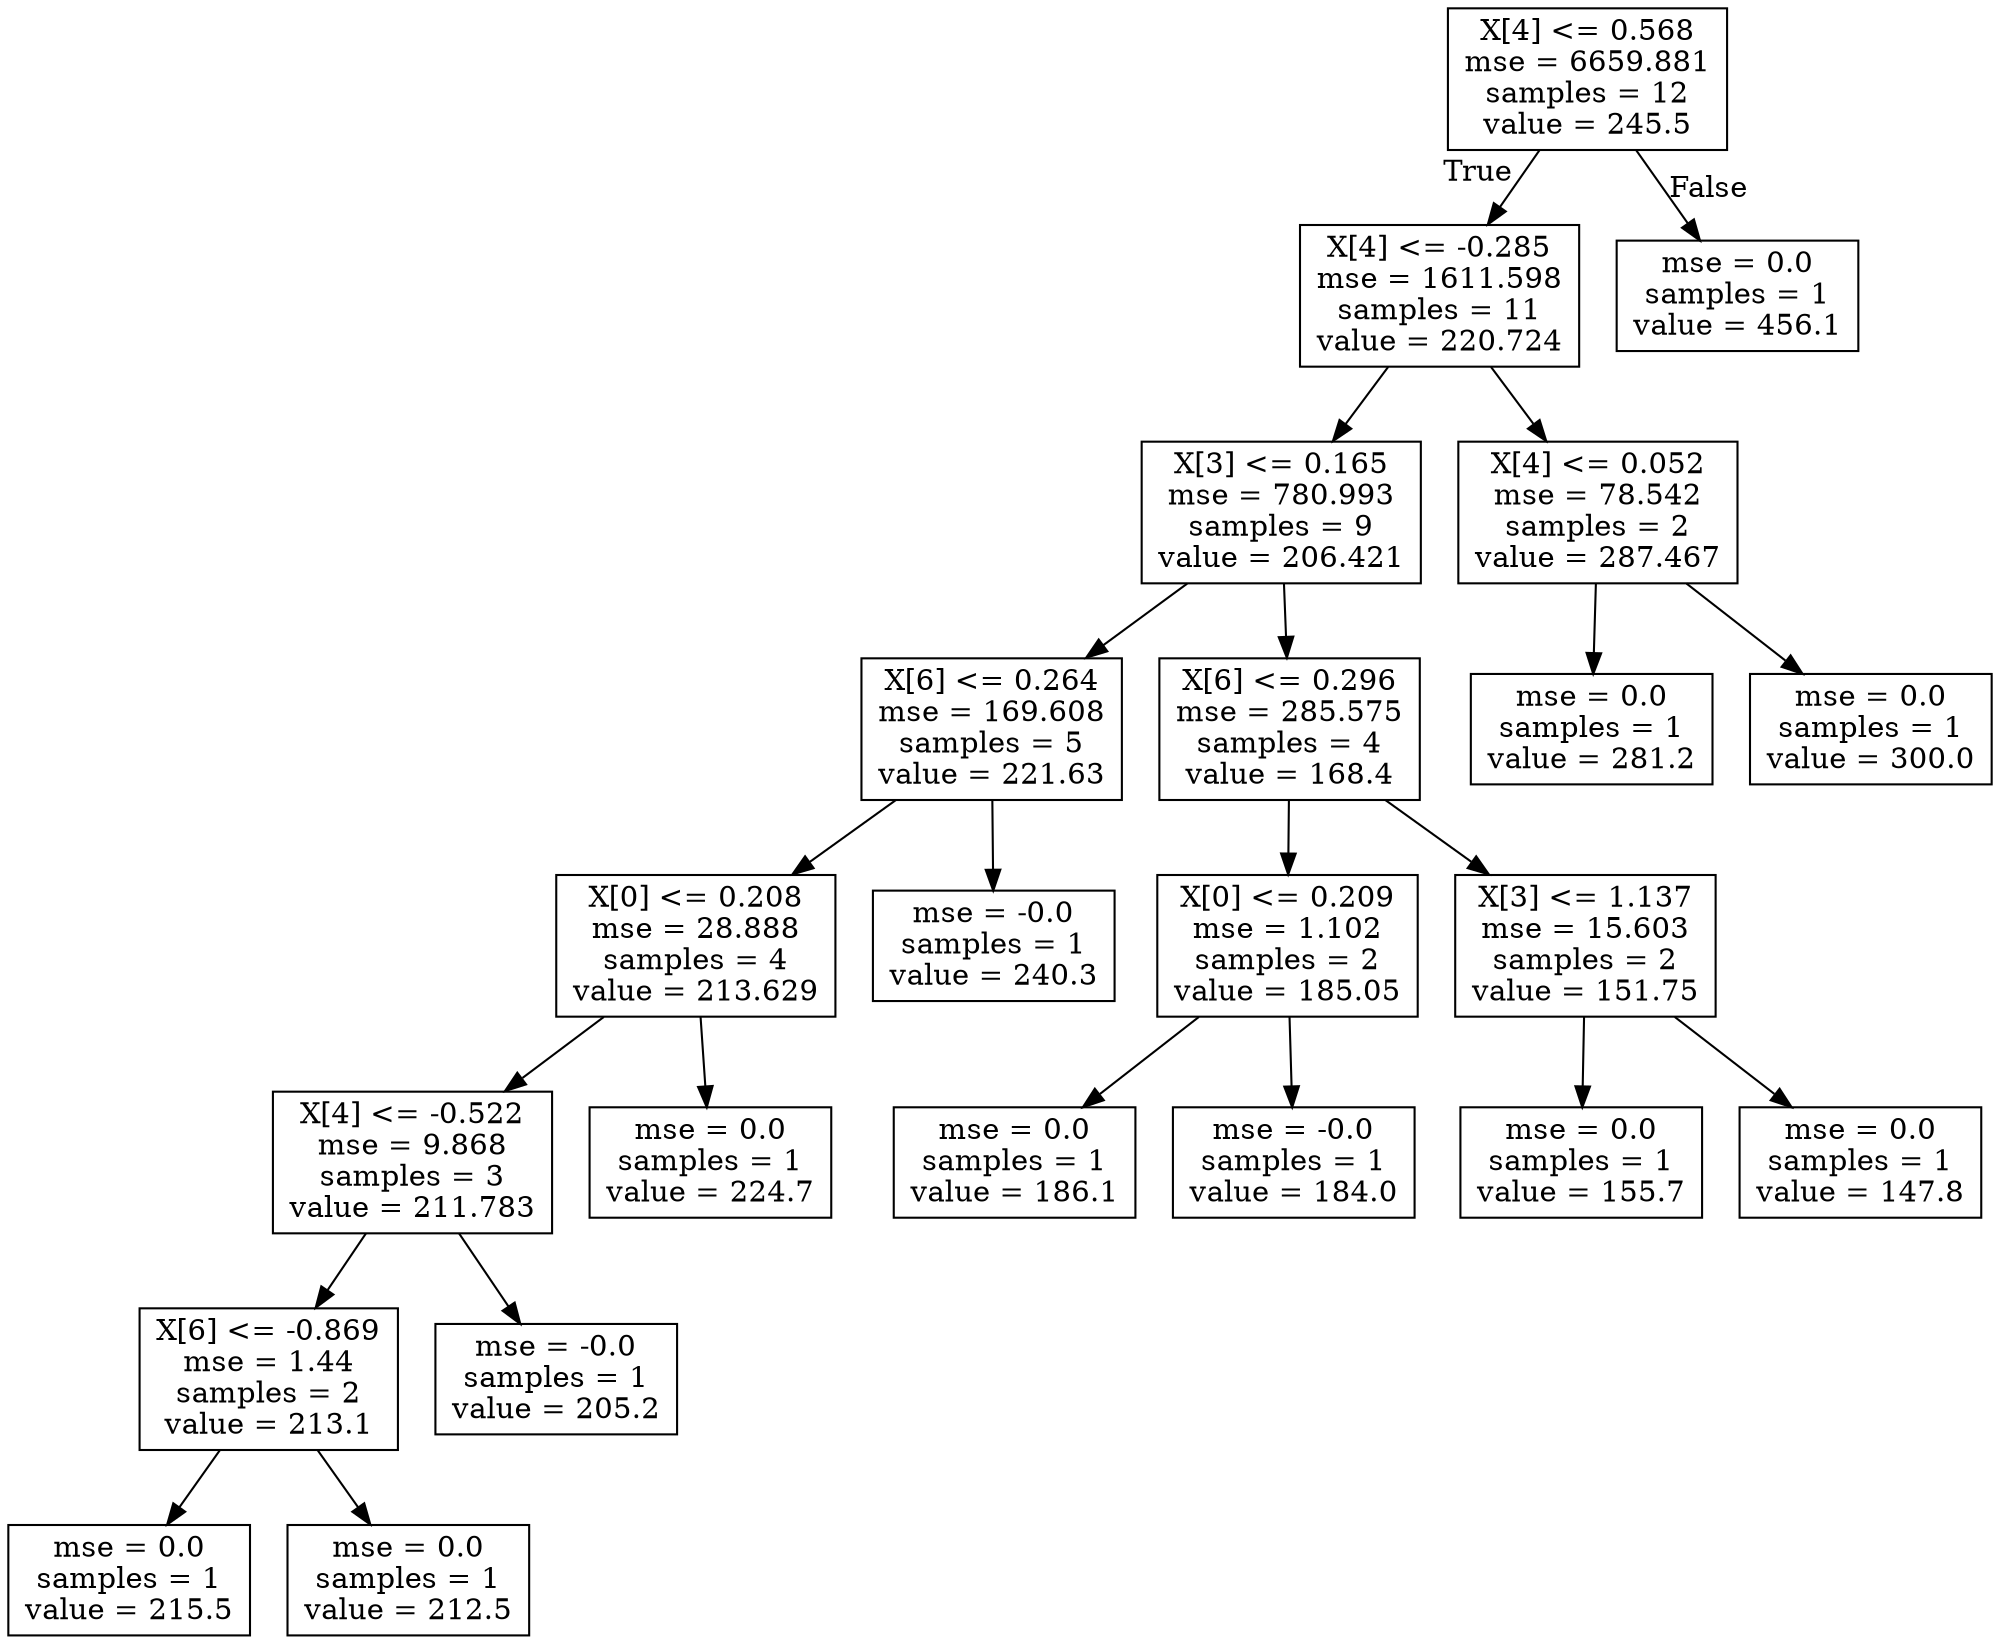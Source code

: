 digraph Tree {
node [shape=box] ;
0 [label="X[4] <= 0.568\nmse = 6659.881\nsamples = 12\nvalue = 245.5"] ;
1 [label="X[4] <= -0.285\nmse = 1611.598\nsamples = 11\nvalue = 220.724"] ;
0 -> 1 [labeldistance=2.5, labelangle=45, headlabel="True"] ;
2 [label="X[3] <= 0.165\nmse = 780.993\nsamples = 9\nvalue = 206.421"] ;
1 -> 2 ;
3 [label="X[6] <= 0.264\nmse = 169.608\nsamples = 5\nvalue = 221.63"] ;
2 -> 3 ;
4 [label="X[0] <= 0.208\nmse = 28.888\nsamples = 4\nvalue = 213.629"] ;
3 -> 4 ;
5 [label="X[4] <= -0.522\nmse = 9.868\nsamples = 3\nvalue = 211.783"] ;
4 -> 5 ;
6 [label="X[6] <= -0.869\nmse = 1.44\nsamples = 2\nvalue = 213.1"] ;
5 -> 6 ;
7 [label="mse = 0.0\nsamples = 1\nvalue = 215.5"] ;
6 -> 7 ;
8 [label="mse = 0.0\nsamples = 1\nvalue = 212.5"] ;
6 -> 8 ;
9 [label="mse = -0.0\nsamples = 1\nvalue = 205.2"] ;
5 -> 9 ;
10 [label="mse = 0.0\nsamples = 1\nvalue = 224.7"] ;
4 -> 10 ;
11 [label="mse = -0.0\nsamples = 1\nvalue = 240.3"] ;
3 -> 11 ;
12 [label="X[6] <= 0.296\nmse = 285.575\nsamples = 4\nvalue = 168.4"] ;
2 -> 12 ;
13 [label="X[0] <= 0.209\nmse = 1.102\nsamples = 2\nvalue = 185.05"] ;
12 -> 13 ;
14 [label="mse = 0.0\nsamples = 1\nvalue = 186.1"] ;
13 -> 14 ;
15 [label="mse = -0.0\nsamples = 1\nvalue = 184.0"] ;
13 -> 15 ;
16 [label="X[3] <= 1.137\nmse = 15.603\nsamples = 2\nvalue = 151.75"] ;
12 -> 16 ;
17 [label="mse = 0.0\nsamples = 1\nvalue = 155.7"] ;
16 -> 17 ;
18 [label="mse = 0.0\nsamples = 1\nvalue = 147.8"] ;
16 -> 18 ;
19 [label="X[4] <= 0.052\nmse = 78.542\nsamples = 2\nvalue = 287.467"] ;
1 -> 19 ;
20 [label="mse = 0.0\nsamples = 1\nvalue = 281.2"] ;
19 -> 20 ;
21 [label="mse = 0.0\nsamples = 1\nvalue = 300.0"] ;
19 -> 21 ;
22 [label="mse = 0.0\nsamples = 1\nvalue = 456.1"] ;
0 -> 22 [labeldistance=2.5, labelangle=-45, headlabel="False"] ;
}